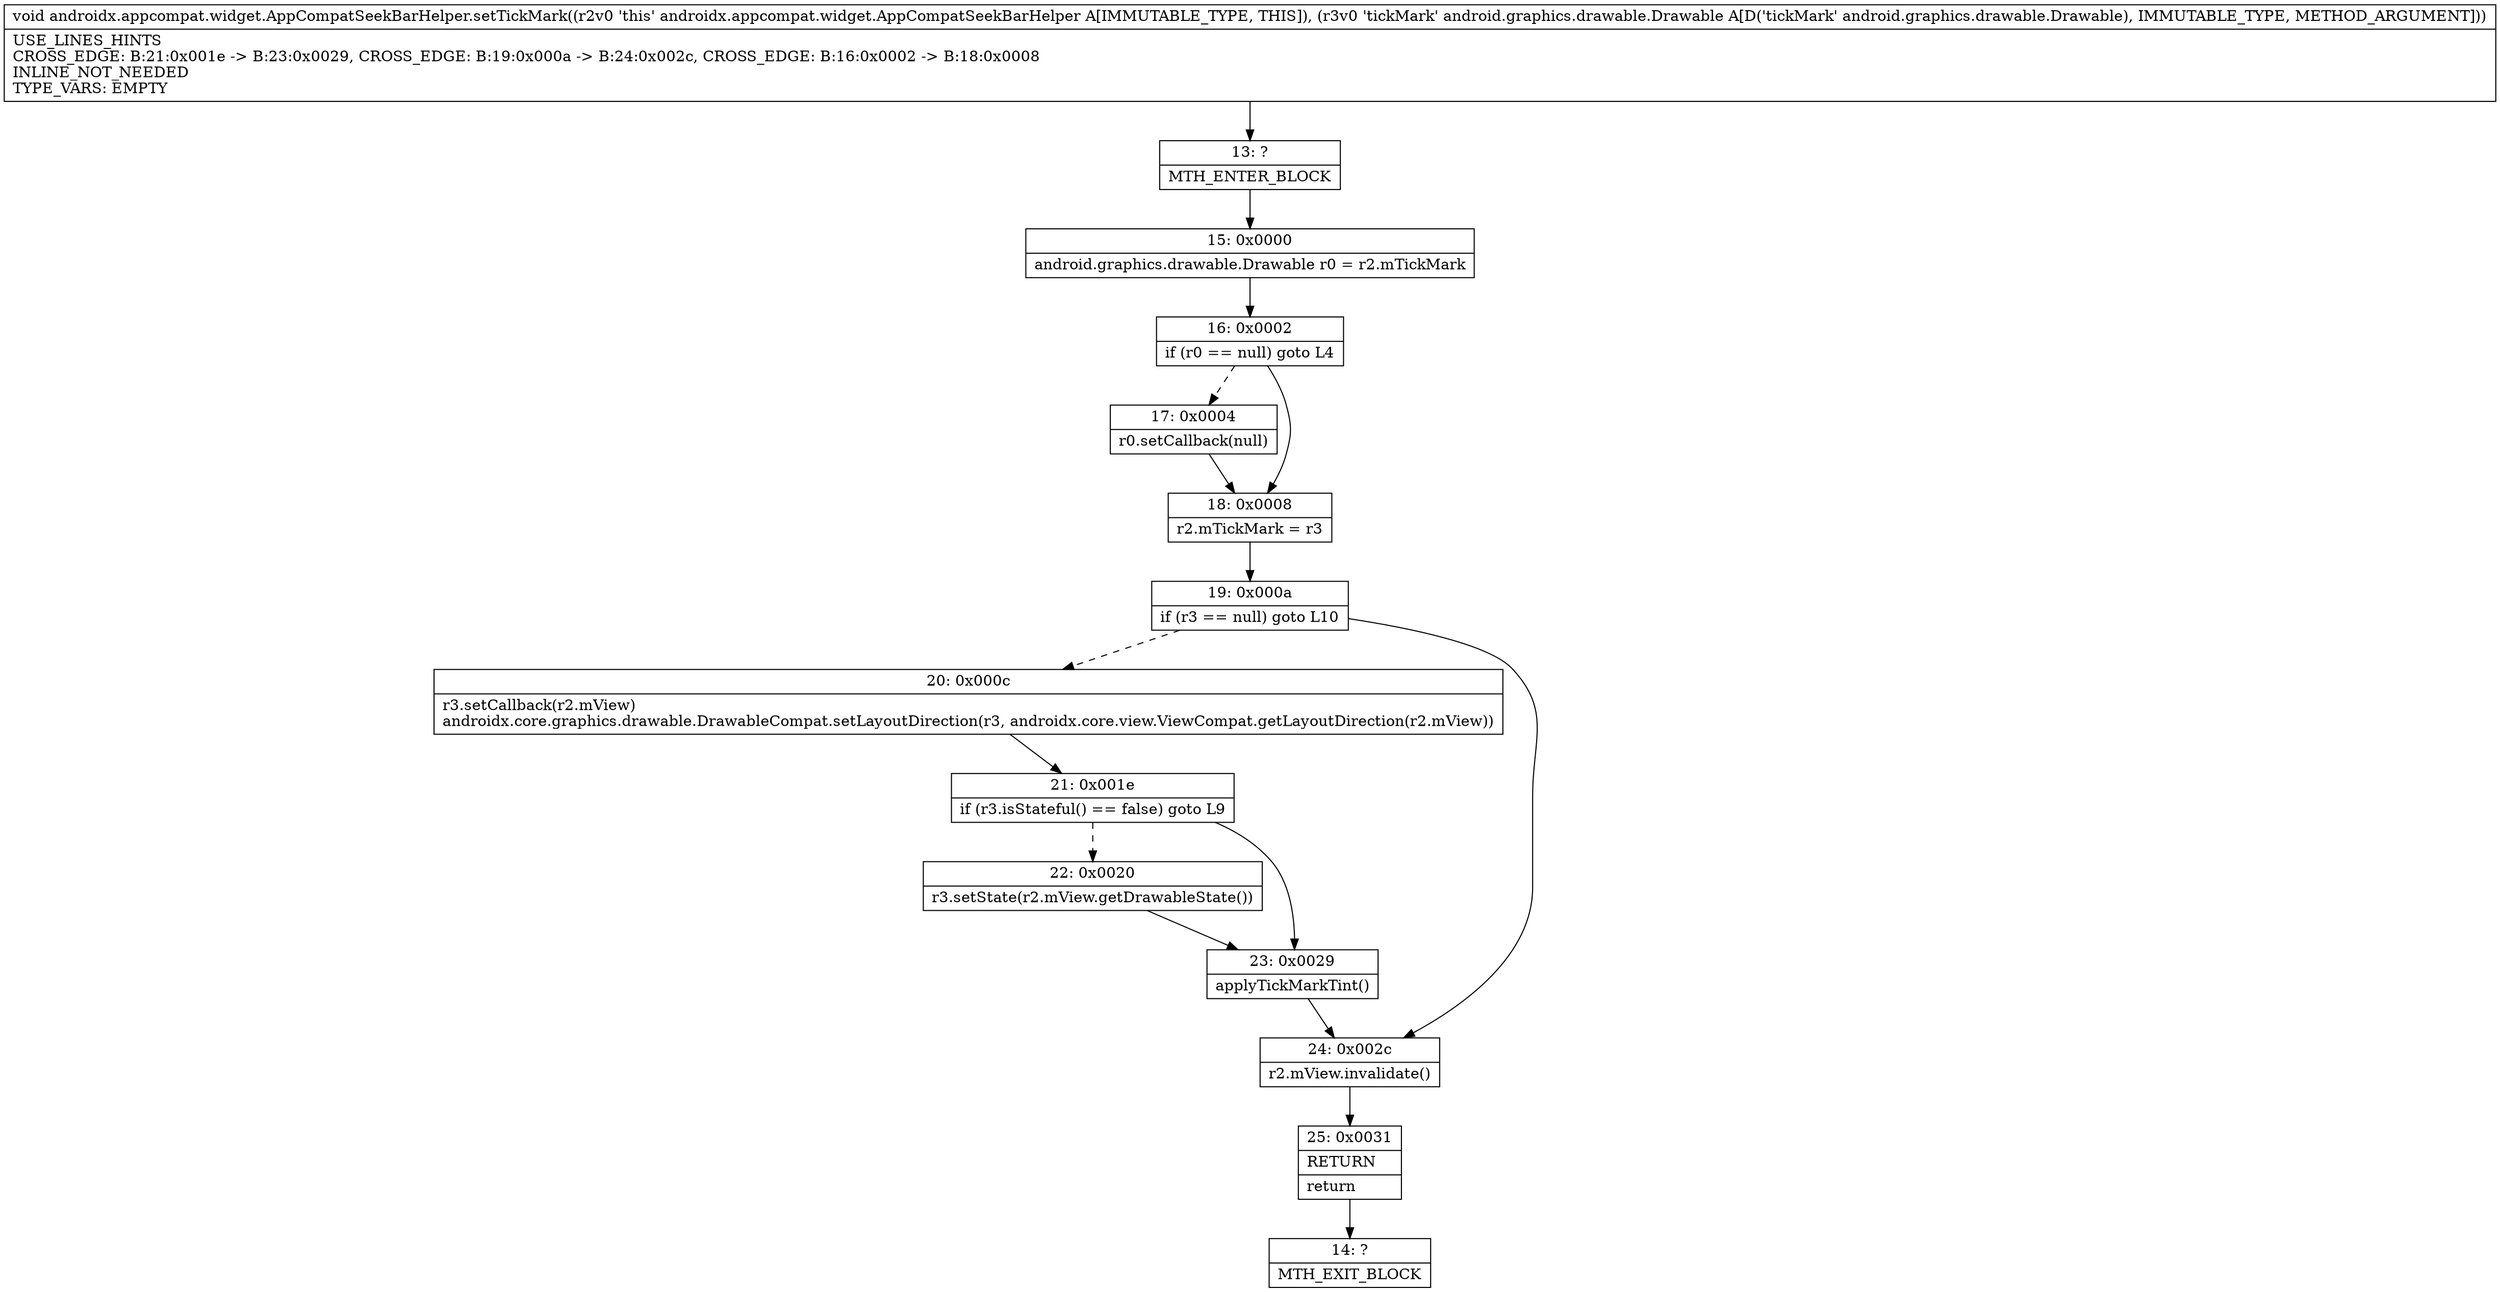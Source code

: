 digraph "CFG forandroidx.appcompat.widget.AppCompatSeekBarHelper.setTickMark(Landroid\/graphics\/drawable\/Drawable;)V" {
Node_13 [shape=record,label="{13\:\ ?|MTH_ENTER_BLOCK\l}"];
Node_15 [shape=record,label="{15\:\ 0x0000|android.graphics.drawable.Drawable r0 = r2.mTickMark\l}"];
Node_16 [shape=record,label="{16\:\ 0x0002|if (r0 == null) goto L4\l}"];
Node_17 [shape=record,label="{17\:\ 0x0004|r0.setCallback(null)\l}"];
Node_18 [shape=record,label="{18\:\ 0x0008|r2.mTickMark = r3\l}"];
Node_19 [shape=record,label="{19\:\ 0x000a|if (r3 == null) goto L10\l}"];
Node_20 [shape=record,label="{20\:\ 0x000c|r3.setCallback(r2.mView)\landroidx.core.graphics.drawable.DrawableCompat.setLayoutDirection(r3, androidx.core.view.ViewCompat.getLayoutDirection(r2.mView))\l}"];
Node_21 [shape=record,label="{21\:\ 0x001e|if (r3.isStateful() == false) goto L9\l}"];
Node_22 [shape=record,label="{22\:\ 0x0020|r3.setState(r2.mView.getDrawableState())\l}"];
Node_23 [shape=record,label="{23\:\ 0x0029|applyTickMarkTint()\l}"];
Node_24 [shape=record,label="{24\:\ 0x002c|r2.mView.invalidate()\l}"];
Node_25 [shape=record,label="{25\:\ 0x0031|RETURN\l|return\l}"];
Node_14 [shape=record,label="{14\:\ ?|MTH_EXIT_BLOCK\l}"];
MethodNode[shape=record,label="{void androidx.appcompat.widget.AppCompatSeekBarHelper.setTickMark((r2v0 'this' androidx.appcompat.widget.AppCompatSeekBarHelper A[IMMUTABLE_TYPE, THIS]), (r3v0 'tickMark' android.graphics.drawable.Drawable A[D('tickMark' android.graphics.drawable.Drawable), IMMUTABLE_TYPE, METHOD_ARGUMENT]))  | USE_LINES_HINTS\lCROSS_EDGE: B:21:0x001e \-\> B:23:0x0029, CROSS_EDGE: B:19:0x000a \-\> B:24:0x002c, CROSS_EDGE: B:16:0x0002 \-\> B:18:0x0008\lINLINE_NOT_NEEDED\lTYPE_VARS: EMPTY\l}"];
MethodNode -> Node_13;Node_13 -> Node_15;
Node_15 -> Node_16;
Node_16 -> Node_17[style=dashed];
Node_16 -> Node_18;
Node_17 -> Node_18;
Node_18 -> Node_19;
Node_19 -> Node_20[style=dashed];
Node_19 -> Node_24;
Node_20 -> Node_21;
Node_21 -> Node_22[style=dashed];
Node_21 -> Node_23;
Node_22 -> Node_23;
Node_23 -> Node_24;
Node_24 -> Node_25;
Node_25 -> Node_14;
}

